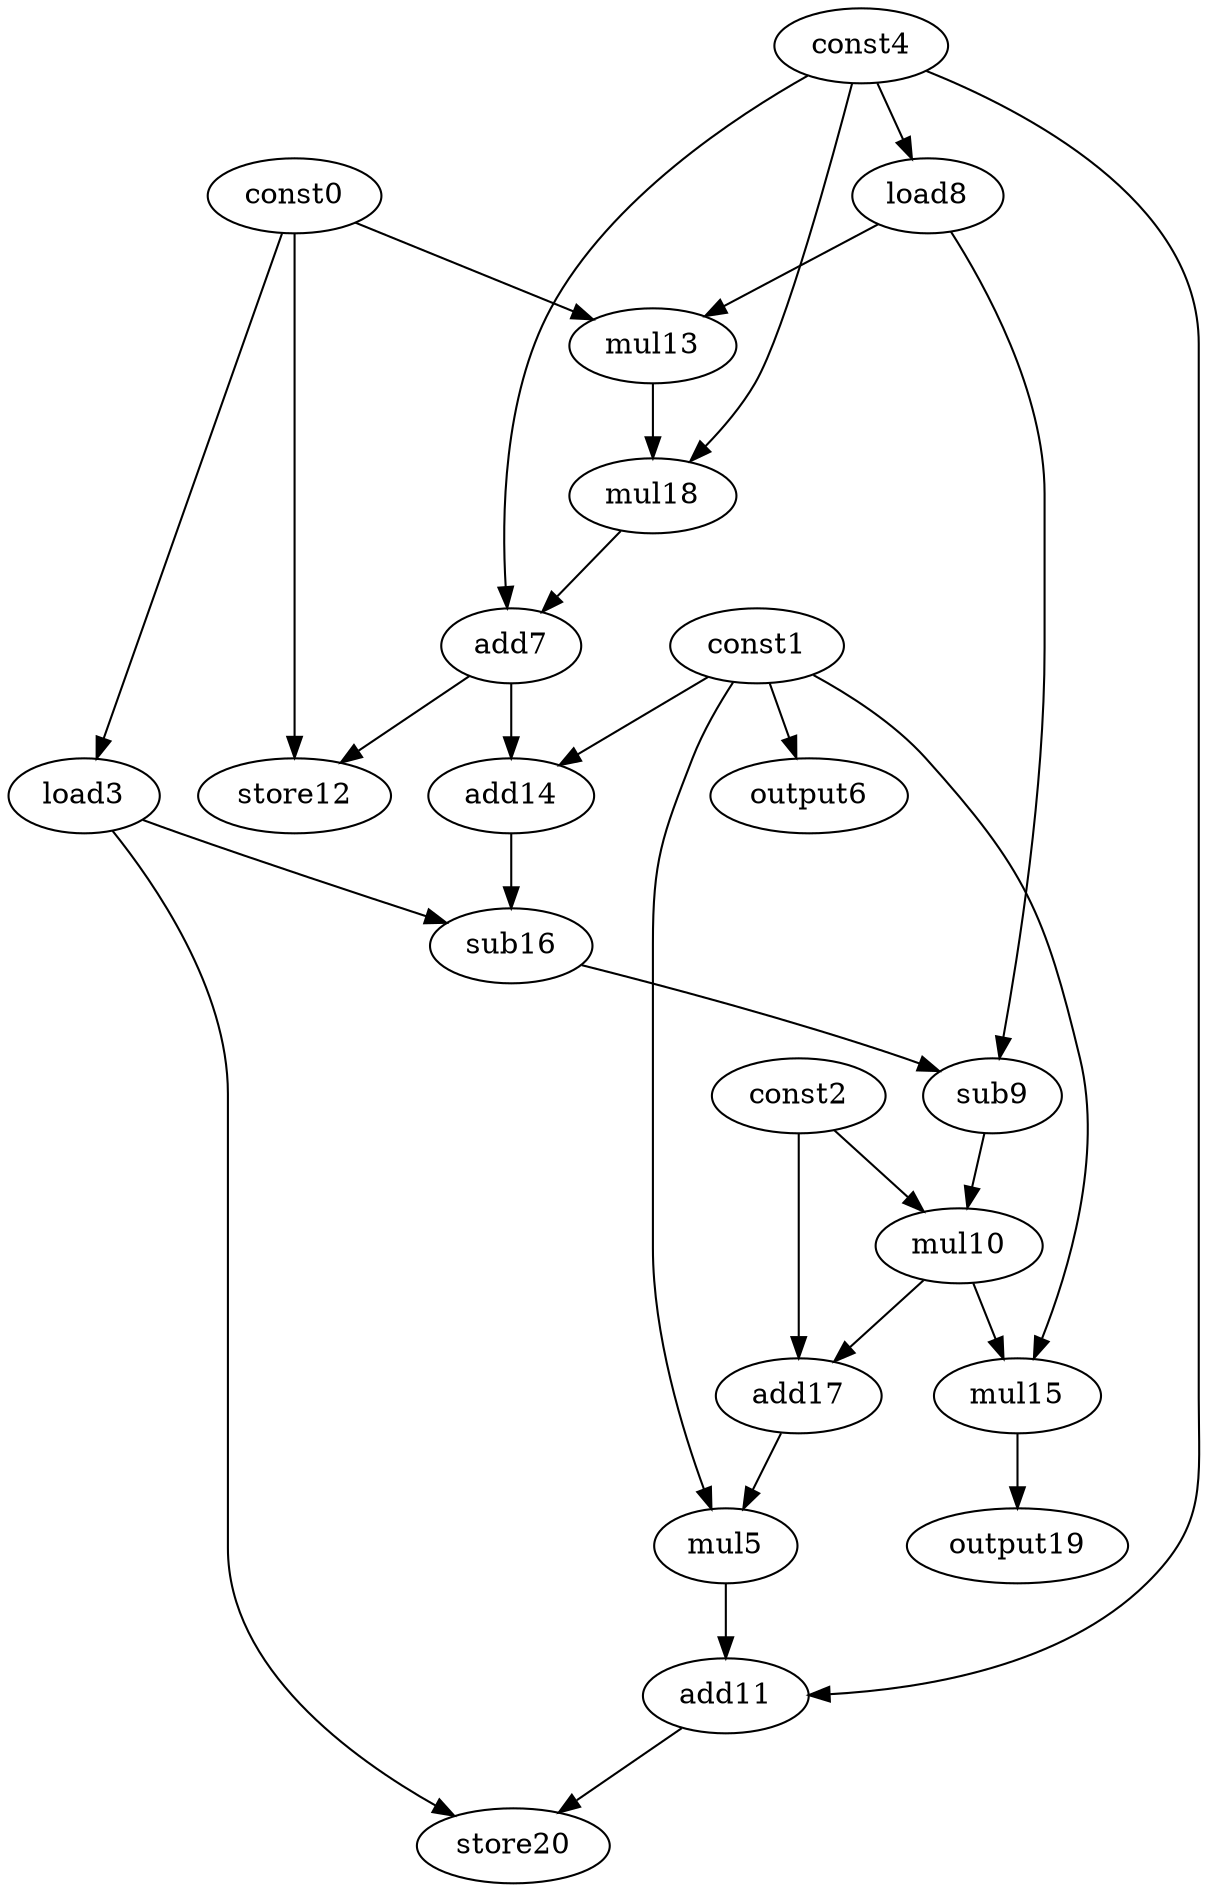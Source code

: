 digraph G { 
const0[opcode=const]; 
const1[opcode=const]; 
const2[opcode=const]; 
load3[opcode=load]; 
const4[opcode=const]; 
mul5[opcode=mul]; 
output6[opcode=output]; 
add7[opcode=add]; 
load8[opcode=load]; 
sub9[opcode=sub]; 
mul10[opcode=mul]; 
add11[opcode=add]; 
store12[opcode=store]; 
mul13[opcode=mul]; 
add14[opcode=add]; 
mul15[opcode=mul]; 
sub16[opcode=sub]; 
add17[opcode=add]; 
mul18[opcode=mul]; 
output19[opcode=output]; 
store20[opcode=store]; 
const0->load3[operand=0];
const1->output6[operand=0];
const4->load8[operand=0];
const0->mul13[operand=0];
load8->mul13[operand=1];
const4->mul18[operand=0];
mul13->mul18[operand=1];
mul18->add7[operand=0];
const4->add7[operand=1];
const0->store12[operand=0];
add7->store12[operand=1];
const1->add14[operand=0];
add7->add14[operand=1];
load3->sub16[operand=0];
add14->sub16[operand=1];
load8->sub9[operand=0];
sub16->sub9[operand=1];
sub9->mul10[operand=0];
const2->mul10[operand=1];
const1->mul15[operand=0];
mul10->mul15[operand=1];
const2->add17[operand=0];
mul10->add17[operand=1];
add17->mul5[operand=0];
const1->mul5[operand=1];
mul15->output19[operand=0];
const4->add11[operand=0];
mul5->add11[operand=1];
add11->store20[operand=0];
load3->store20[operand=1];
}
